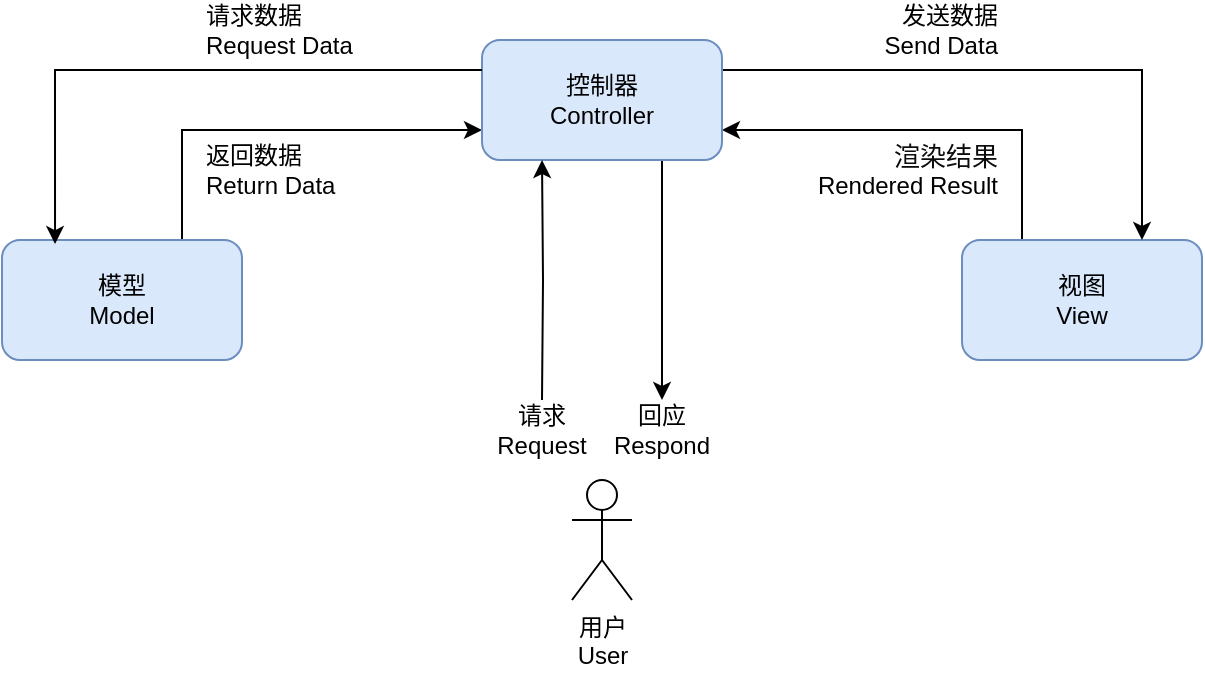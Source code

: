 <mxfile version="26.0.16">
  <diagram name="MVC" id="5Ff34Kl_tG2jA9bxVstU">
    <mxGraphModel dx="984" dy="547" grid="1" gridSize="10" guides="1" tooltips="1" connect="1" arrows="1" fold="1" page="1" pageScale="1" pageWidth="1169" pageHeight="827" math="0" shadow="0">
      <root>
        <mxCell id="0" />
        <mxCell id="1" parent="0" />
        <mxCell id="NrZY7Egy_WYuWPoSC2DG-14" style="edgeStyle=orthogonalEdgeStyle;rounded=0;orthogonalLoop=1;jettySize=auto;html=1;entryX=0;entryY=0.75;entryDx=0;entryDy=0;exitX=0.75;exitY=0;exitDx=0;exitDy=0;" edge="1" parent="1" source="NrZY7Egy_WYuWPoSC2DG-2" target="NrZY7Egy_WYuWPoSC2DG-4">
          <mxGeometry relative="1" as="geometry" />
        </mxCell>
        <mxCell id="NrZY7Egy_WYuWPoSC2DG-2" value="&lt;div&gt;模型&lt;/div&gt;Model" style="rounded=1;whiteSpace=wrap;html=1;fillColor=#dae8fc;strokeColor=#6c8ebf;" vertex="1" parent="1">
          <mxGeometry x="80" y="360" width="120" height="60" as="geometry" />
        </mxCell>
        <mxCell id="NrZY7Egy_WYuWPoSC2DG-17" style="edgeStyle=orthogonalEdgeStyle;rounded=0;orthogonalLoop=1;jettySize=auto;html=1;entryX=1;entryY=0.75;entryDx=0;entryDy=0;exitX=0.25;exitY=0;exitDx=0;exitDy=0;" edge="1" parent="1" source="NrZY7Egy_WYuWPoSC2DG-3" target="NrZY7Egy_WYuWPoSC2DG-4">
          <mxGeometry relative="1" as="geometry" />
        </mxCell>
        <mxCell id="NrZY7Egy_WYuWPoSC2DG-3" value="&lt;div&gt;视图&lt;/div&gt;View" style="rounded=1;whiteSpace=wrap;html=1;fillColor=#dae8fc;strokeColor=#6c8ebf;" vertex="1" parent="1">
          <mxGeometry x="560" y="360" width="120" height="60" as="geometry" />
        </mxCell>
        <mxCell id="NrZY7Egy_WYuWPoSC2DG-8" style="edgeStyle=orthogonalEdgeStyle;rounded=0;orthogonalLoop=1;jettySize=auto;html=1;exitX=0.75;exitY=1;exitDx=0;exitDy=0;" edge="1" parent="1" source="NrZY7Egy_WYuWPoSC2DG-4">
          <mxGeometry relative="1" as="geometry">
            <mxPoint x="410" y="440" as="targetPoint" />
          </mxGeometry>
        </mxCell>
        <mxCell id="NrZY7Egy_WYuWPoSC2DG-16" style="edgeStyle=orthogonalEdgeStyle;rounded=0;orthogonalLoop=1;jettySize=auto;html=1;entryX=0.75;entryY=0;entryDx=0;entryDy=0;exitX=1;exitY=0.25;exitDx=0;exitDy=0;" edge="1" parent="1" source="NrZY7Egy_WYuWPoSC2DG-4" target="NrZY7Egy_WYuWPoSC2DG-3">
          <mxGeometry relative="1" as="geometry" />
        </mxCell>
        <mxCell id="NrZY7Egy_WYuWPoSC2DG-4" value="&lt;div&gt;控制器&lt;/div&gt;Controller" style="rounded=1;whiteSpace=wrap;html=1;fillColor=#dae8fc;strokeColor=#6c8ebf;" vertex="1" parent="1">
          <mxGeometry x="320" y="260" width="120" height="60" as="geometry" />
        </mxCell>
        <mxCell id="NrZY7Egy_WYuWPoSC2DG-7" style="edgeStyle=orthogonalEdgeStyle;rounded=0;orthogonalLoop=1;jettySize=auto;html=1;entryX=0.25;entryY=1;entryDx=0;entryDy=0;" edge="1" parent="1" target="NrZY7Egy_WYuWPoSC2DG-4">
          <mxGeometry relative="1" as="geometry">
            <mxPoint x="350" y="440" as="sourcePoint" />
          </mxGeometry>
        </mxCell>
        <mxCell id="NrZY7Egy_WYuWPoSC2DG-6" value="&lt;div&gt;用户&lt;/div&gt;User" style="shape=umlActor;verticalLabelPosition=bottom;verticalAlign=top;html=1;outlineConnect=0;" vertex="1" parent="1">
          <mxGeometry x="365" y="480" width="30" height="60" as="geometry" />
        </mxCell>
        <mxCell id="NrZY7Egy_WYuWPoSC2DG-10" value="&lt;div&gt;请求&lt;/div&gt;Request" style="text;html=1;align=center;verticalAlign=middle;whiteSpace=wrap;rounded=0;" vertex="1" parent="1">
          <mxGeometry x="320" y="440" width="60" height="30" as="geometry" />
        </mxCell>
        <mxCell id="NrZY7Egy_WYuWPoSC2DG-11" value="&lt;div&gt;回应&lt;/div&gt;Respond" style="text;html=1;align=center;verticalAlign=middle;whiteSpace=wrap;rounded=0;" vertex="1" parent="1">
          <mxGeometry x="380" y="440" width="60" height="30" as="geometry" />
        </mxCell>
        <mxCell id="NrZY7Egy_WYuWPoSC2DG-12" style="edgeStyle=orthogonalEdgeStyle;rounded=0;orthogonalLoop=1;jettySize=auto;html=1;entryX=0.221;entryY=0.034;entryDx=0;entryDy=0;entryPerimeter=0;exitX=0;exitY=0.25;exitDx=0;exitDy=0;" edge="1" parent="1" source="NrZY7Egy_WYuWPoSC2DG-4" target="NrZY7Egy_WYuWPoSC2DG-2">
          <mxGeometry relative="1" as="geometry" />
        </mxCell>
        <mxCell id="NrZY7Egy_WYuWPoSC2DG-13" value="&lt;div&gt;请求数据&lt;/div&gt;Request Data" style="text;html=1;align=left;verticalAlign=middle;whiteSpace=wrap;rounded=0;" vertex="1" parent="1">
          <mxGeometry x="180" y="240" width="80" height="30" as="geometry" />
        </mxCell>
        <mxCell id="NrZY7Egy_WYuWPoSC2DG-15" value="&lt;div&gt;返回数据&lt;/div&gt;Return Data" style="text;html=1;align=left;verticalAlign=middle;whiteSpace=wrap;rounded=0;" vertex="1" parent="1">
          <mxGeometry x="180" y="310" width="80" height="30" as="geometry" />
        </mxCell>
        <mxCell id="NrZY7Egy_WYuWPoSC2DG-18" value="&lt;div&gt;&lt;span style=&quot;color: rgba(0, 0, 0, 0.95); font-family: Inter, -apple-system, BlinkMacSystemFont, &amp;quot;Segoe UI&amp;quot;, &amp;quot;SF Pro SC&amp;quot;, &amp;quot;SF Pro Display&amp;quot;, &amp;quot;SF Pro Icons&amp;quot;, &amp;quot;PingFang SC&amp;quot;, &amp;quot;Hiragino Sans GB&amp;quot;, &amp;quot;Microsoft YaHei&amp;quot;, &amp;quot;Helvetica Neue&amp;quot;, Helvetica, Arial, sans-serif; font-size: 13px; text-align: start;&quot;&gt;渲染结果&lt;/span&gt;&lt;/div&gt;Rendered Result" style="text;html=1;align=right;verticalAlign=middle;whiteSpace=wrap;rounded=0;" vertex="1" parent="1">
          <mxGeometry x="480" y="310" width="100" height="30" as="geometry" />
        </mxCell>
        <mxCell id="NrZY7Egy_WYuWPoSC2DG-19" value="&lt;div&gt;发送数据&lt;/div&gt;Send Data" style="text;html=1;align=right;verticalAlign=middle;whiteSpace=wrap;rounded=0;" vertex="1" parent="1">
          <mxGeometry x="500" y="240" width="80" height="30" as="geometry" />
        </mxCell>
      </root>
    </mxGraphModel>
  </diagram>
</mxfile>
